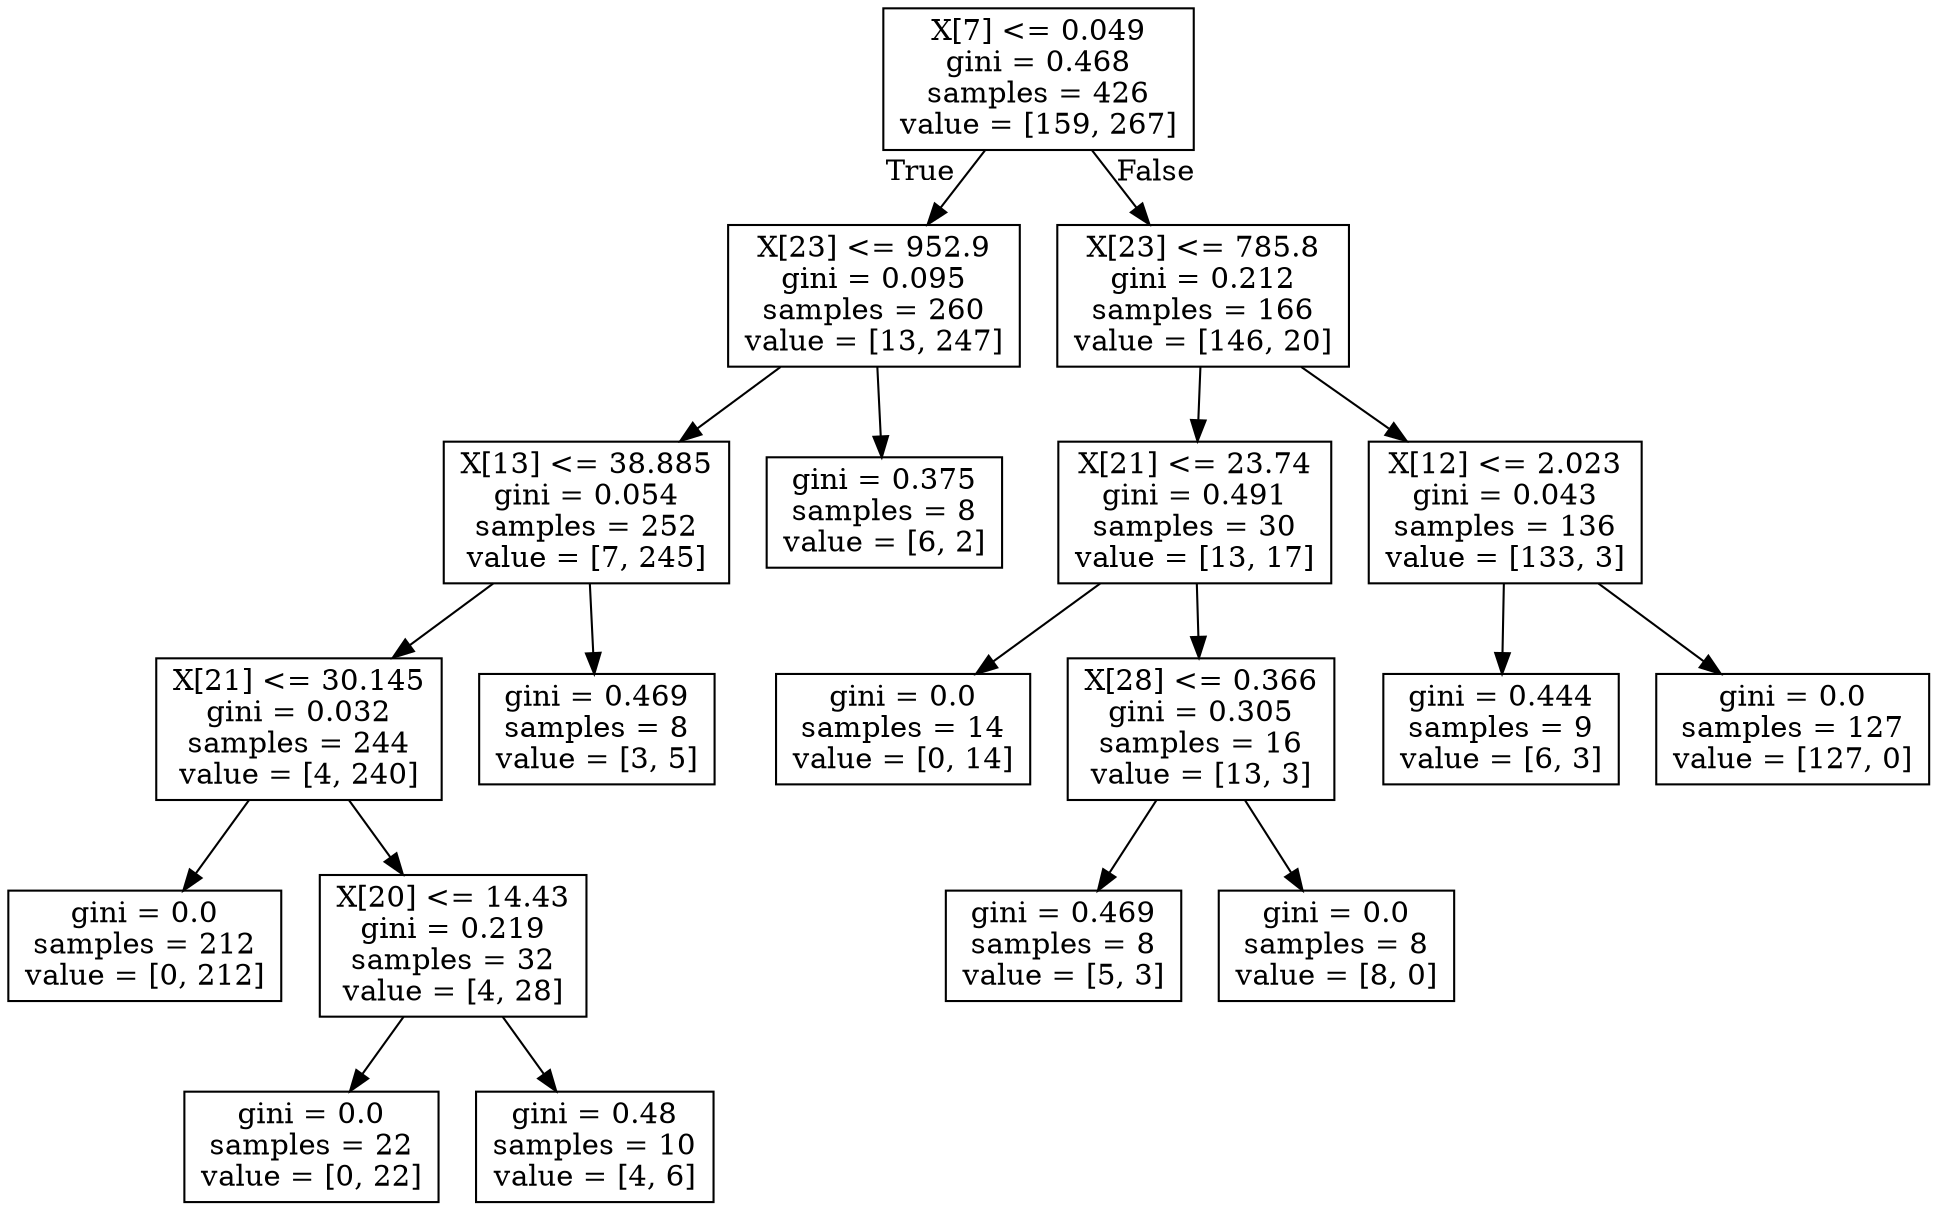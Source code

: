 digraph Tree {
node [shape=box] ;
0 [label="X[7] <= 0.049\ngini = 0.468\nsamples = 426\nvalue = [159, 267]"] ;
1 [label="X[23] <= 952.9\ngini = 0.095\nsamples = 260\nvalue = [13, 247]"] ;
0 -> 1 [labeldistance=2.5, labelangle=45, headlabel="True"] ;
2 [label="X[13] <= 38.885\ngini = 0.054\nsamples = 252\nvalue = [7, 245]"] ;
1 -> 2 ;
3 [label="X[21] <= 30.145\ngini = 0.032\nsamples = 244\nvalue = [4, 240]"] ;
2 -> 3 ;
4 [label="gini = 0.0\nsamples = 212\nvalue = [0, 212]"] ;
3 -> 4 ;
5 [label="X[20] <= 14.43\ngini = 0.219\nsamples = 32\nvalue = [4, 28]"] ;
3 -> 5 ;
6 [label="gini = 0.0\nsamples = 22\nvalue = [0, 22]"] ;
5 -> 6 ;
7 [label="gini = 0.48\nsamples = 10\nvalue = [4, 6]"] ;
5 -> 7 ;
8 [label="gini = 0.469\nsamples = 8\nvalue = [3, 5]"] ;
2 -> 8 ;
9 [label="gini = 0.375\nsamples = 8\nvalue = [6, 2]"] ;
1 -> 9 ;
10 [label="X[23] <= 785.8\ngini = 0.212\nsamples = 166\nvalue = [146, 20]"] ;
0 -> 10 [labeldistance=2.5, labelangle=-45, headlabel="False"] ;
11 [label="X[21] <= 23.74\ngini = 0.491\nsamples = 30\nvalue = [13, 17]"] ;
10 -> 11 ;
12 [label="gini = 0.0\nsamples = 14\nvalue = [0, 14]"] ;
11 -> 12 ;
13 [label="X[28] <= 0.366\ngini = 0.305\nsamples = 16\nvalue = [13, 3]"] ;
11 -> 13 ;
14 [label="gini = 0.469\nsamples = 8\nvalue = [5, 3]"] ;
13 -> 14 ;
15 [label="gini = 0.0\nsamples = 8\nvalue = [8, 0]"] ;
13 -> 15 ;
16 [label="X[12] <= 2.023\ngini = 0.043\nsamples = 136\nvalue = [133, 3]"] ;
10 -> 16 ;
17 [label="gini = 0.444\nsamples = 9\nvalue = [6, 3]"] ;
16 -> 17 ;
18 [label="gini = 0.0\nsamples = 127\nvalue = [127, 0]"] ;
16 -> 18 ;
}